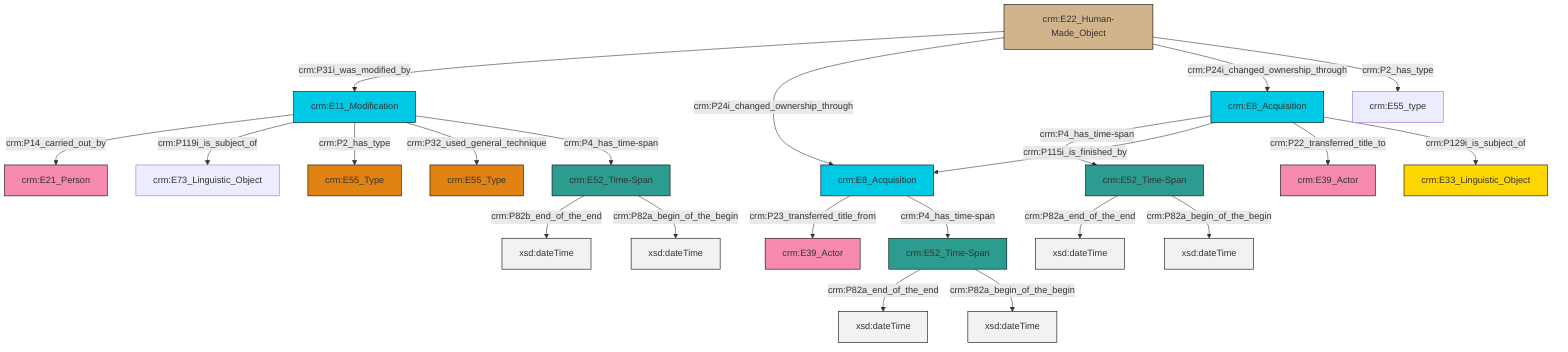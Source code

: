 graph TD
classDef Literal fill:#f2f2f2,stroke:#000000;
classDef CRM_Entity fill:#FFFFFF,stroke:#000000;
classDef Temporal_Entity fill:#00C9E6, stroke:#000000;
classDef Type fill:#E18312, stroke:#000000;
classDef Time-Span fill:#2C9C91, stroke:#000000;
classDef Appellation fill:#FFEB7F, stroke:#000000;
classDef Place fill:#008836, stroke:#000000;
classDef Persistent_Item fill:#B266B2, stroke:#000000;
classDef Conceptual_Object fill:#FFD700, stroke:#000000;
classDef Physical_Thing fill:#D2B48C, stroke:#000000;
classDef Actor fill:#f58aad, stroke:#000000;
classDef PC_Classes fill:#4ce600, stroke:#000000;
classDef Multi fill:#cccccc,stroke:#000000;

2["crm:E52_Time-Span"]:::Time-Span -->|crm:P82a_end_of_the_end| 3[xsd:dateTime]:::Literal
6["crm:E11_Modification"]:::Temporal_Entity -->|crm:P14_carried_out_by| 7["crm:E21_Person"]:::Actor
8["crm:E52_Time-Span"]:::Time-Span -->|crm:P82b_end_of_the_end| 9[xsd:dateTime]:::Literal
10["crm:E22_Human-Made_Object"]:::Physical_Thing -->|crm:P31i_was_modified_by| 6["crm:E11_Modification"]:::Temporal_Entity
11["crm:E8_Acquisition"]:::Temporal_Entity -->|crm:P23_transferred_title_from| 12["crm:E39_Actor"]:::Actor
8["crm:E52_Time-Span"]:::Time-Span -->|crm:P82a_begin_of_the_begin| 14[xsd:dateTime]:::Literal
6["crm:E11_Modification"]:::Temporal_Entity -->|crm:P119i_is_subject_of| 17["crm:E73_Linguistic_Object"]:::Default
18["crm:E8_Acquisition"]:::Temporal_Entity -->|crm:P4_has_time-span| 19["crm:E52_Time-Span"]:::Time-Span
18["crm:E8_Acquisition"]:::Temporal_Entity -->|crm:P115i_is_finished_by| 11["crm:E8_Acquisition"]:::Temporal_Entity
11["crm:E8_Acquisition"]:::Temporal_Entity -->|crm:P4_has_time-span| 2["crm:E52_Time-Span"]:::Time-Span
6["crm:E11_Modification"]:::Temporal_Entity -->|crm:P2_has_type| 20["crm:E55_Type"]:::Type
19["crm:E52_Time-Span"]:::Time-Span -->|crm:P82a_end_of_the_end| 29[xsd:dateTime]:::Literal
18["crm:E8_Acquisition"]:::Temporal_Entity -->|crm:P22_transferred_title_to| 31["crm:E39_Actor"]:::Actor
10["crm:E22_Human-Made_Object"]:::Physical_Thing -->|crm:P24i_changed_ownership_through| 11["crm:E8_Acquisition"]:::Temporal_Entity
10["crm:E22_Human-Made_Object"]:::Physical_Thing -->|crm:P24i_changed_ownership_through| 18["crm:E8_Acquisition"]:::Temporal_Entity
2["crm:E52_Time-Span"]:::Time-Span -->|crm:P82a_begin_of_the_begin| 33[xsd:dateTime]:::Literal
18["crm:E8_Acquisition"]:::Temporal_Entity -->|crm:P129i_is_subject_of| 4["crm:E33_Linguistic_Object"]:::Conceptual_Object
6["crm:E11_Modification"]:::Temporal_Entity -->|crm:P32_used_general_technique| 15["crm:E55_Type"]:::Type
10["crm:E22_Human-Made_Object"]:::Physical_Thing -->|crm:P2_has_type| 0["crm:E55_type"]:::Default
19["crm:E52_Time-Span"]:::Time-Span -->|crm:P82a_begin_of_the_begin| 34[xsd:dateTime]:::Literal
6["crm:E11_Modification"]:::Temporal_Entity -->|crm:P4_has_time-span| 8["crm:E52_Time-Span"]:::Time-Span